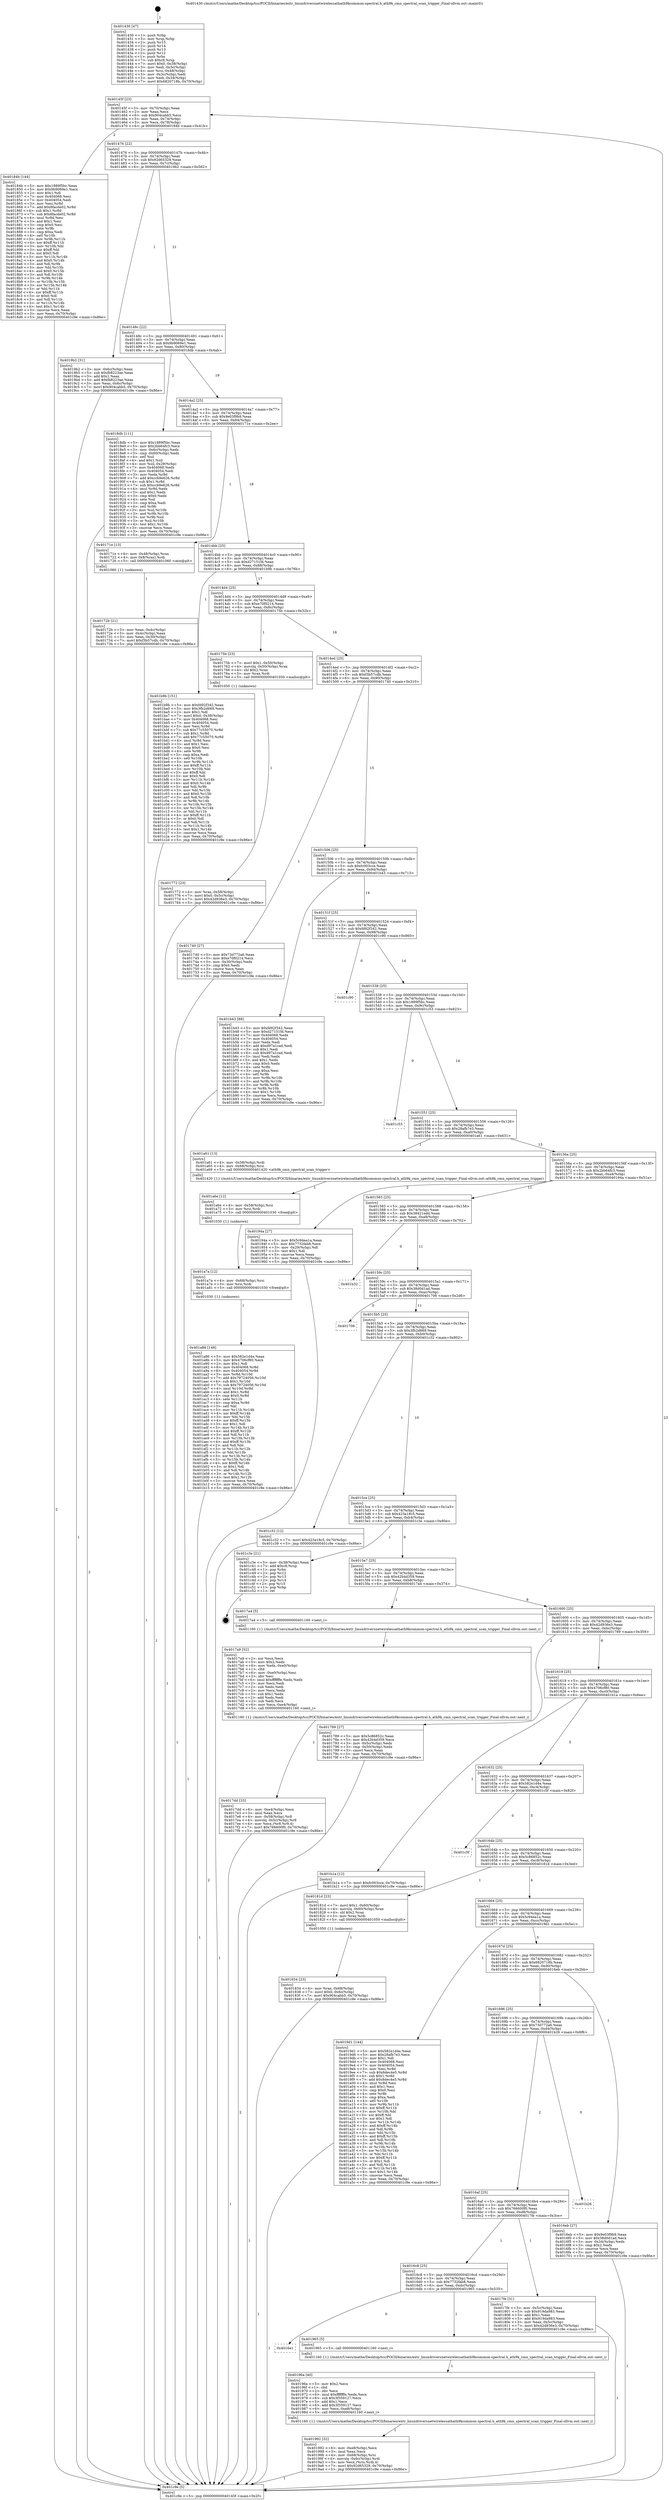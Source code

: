 digraph "0x401430" {
  label = "0x401430 (/mnt/c/Users/mathe/Desktop/tcc/POCII/binaries/extr_linuxdriversnetwirelessathath9kcommon-spectral.h_ath9k_cmn_spectral_scan_trigger_Final-ollvm.out::main(0))"
  labelloc = "t"
  node[shape=record]

  Entry [label="",width=0.3,height=0.3,shape=circle,fillcolor=black,style=filled]
  "0x40145f" [label="{
     0x40145f [23]\l
     | [instrs]\l
     &nbsp;&nbsp;0x40145f \<+3\>: mov -0x70(%rbp),%eax\l
     &nbsp;&nbsp;0x401462 \<+2\>: mov %eax,%ecx\l
     &nbsp;&nbsp;0x401464 \<+6\>: sub $0x904cabb5,%ecx\l
     &nbsp;&nbsp;0x40146a \<+3\>: mov %eax,-0x74(%rbp)\l
     &nbsp;&nbsp;0x40146d \<+3\>: mov %ecx,-0x78(%rbp)\l
     &nbsp;&nbsp;0x401470 \<+6\>: je 000000000040184b \<main+0x41b\>\l
  }"]
  "0x40184b" [label="{
     0x40184b [144]\l
     | [instrs]\l
     &nbsp;&nbsp;0x40184b \<+5\>: mov $0x1889f5bc,%eax\l
     &nbsp;&nbsp;0x401850 \<+5\>: mov $0x9b9069e1,%ecx\l
     &nbsp;&nbsp;0x401855 \<+2\>: mov $0x1,%dl\l
     &nbsp;&nbsp;0x401857 \<+7\>: mov 0x404068,%esi\l
     &nbsp;&nbsp;0x40185e \<+7\>: mov 0x404054,%edi\l
     &nbsp;&nbsp;0x401865 \<+3\>: mov %esi,%r8d\l
     &nbsp;&nbsp;0x401868 \<+7\>: add $0x8facde02,%r8d\l
     &nbsp;&nbsp;0x40186f \<+4\>: sub $0x1,%r8d\l
     &nbsp;&nbsp;0x401873 \<+7\>: sub $0x8facde02,%r8d\l
     &nbsp;&nbsp;0x40187a \<+4\>: imul %r8d,%esi\l
     &nbsp;&nbsp;0x40187e \<+3\>: and $0x1,%esi\l
     &nbsp;&nbsp;0x401881 \<+3\>: cmp $0x0,%esi\l
     &nbsp;&nbsp;0x401884 \<+4\>: sete %r9b\l
     &nbsp;&nbsp;0x401888 \<+3\>: cmp $0xa,%edi\l
     &nbsp;&nbsp;0x40188b \<+4\>: setl %r10b\l
     &nbsp;&nbsp;0x40188f \<+3\>: mov %r9b,%r11b\l
     &nbsp;&nbsp;0x401892 \<+4\>: xor $0xff,%r11b\l
     &nbsp;&nbsp;0x401896 \<+3\>: mov %r10b,%bl\l
     &nbsp;&nbsp;0x401899 \<+3\>: xor $0xff,%bl\l
     &nbsp;&nbsp;0x40189c \<+3\>: xor $0x0,%dl\l
     &nbsp;&nbsp;0x40189f \<+3\>: mov %r11b,%r14b\l
     &nbsp;&nbsp;0x4018a2 \<+4\>: and $0x0,%r14b\l
     &nbsp;&nbsp;0x4018a6 \<+3\>: and %dl,%r9b\l
     &nbsp;&nbsp;0x4018a9 \<+3\>: mov %bl,%r15b\l
     &nbsp;&nbsp;0x4018ac \<+4\>: and $0x0,%r15b\l
     &nbsp;&nbsp;0x4018b0 \<+3\>: and %dl,%r10b\l
     &nbsp;&nbsp;0x4018b3 \<+3\>: or %r9b,%r14b\l
     &nbsp;&nbsp;0x4018b6 \<+3\>: or %r10b,%r15b\l
     &nbsp;&nbsp;0x4018b9 \<+3\>: xor %r15b,%r14b\l
     &nbsp;&nbsp;0x4018bc \<+3\>: or %bl,%r11b\l
     &nbsp;&nbsp;0x4018bf \<+4\>: xor $0xff,%r11b\l
     &nbsp;&nbsp;0x4018c3 \<+3\>: or $0x0,%dl\l
     &nbsp;&nbsp;0x4018c6 \<+3\>: and %dl,%r11b\l
     &nbsp;&nbsp;0x4018c9 \<+3\>: or %r11b,%r14b\l
     &nbsp;&nbsp;0x4018cc \<+4\>: test $0x1,%r14b\l
     &nbsp;&nbsp;0x4018d0 \<+3\>: cmovne %ecx,%eax\l
     &nbsp;&nbsp;0x4018d3 \<+3\>: mov %eax,-0x70(%rbp)\l
     &nbsp;&nbsp;0x4018d6 \<+5\>: jmp 0000000000401c9e \<main+0x86e\>\l
  }"]
  "0x401476" [label="{
     0x401476 [22]\l
     | [instrs]\l
     &nbsp;&nbsp;0x401476 \<+5\>: jmp 000000000040147b \<main+0x4b\>\l
     &nbsp;&nbsp;0x40147b \<+3\>: mov -0x74(%rbp),%eax\l
     &nbsp;&nbsp;0x40147e \<+5\>: sub $0x92d65329,%eax\l
     &nbsp;&nbsp;0x401483 \<+3\>: mov %eax,-0x7c(%rbp)\l
     &nbsp;&nbsp;0x401486 \<+6\>: je 00000000004019b2 \<main+0x582\>\l
  }"]
  Exit [label="",width=0.3,height=0.3,shape=circle,fillcolor=black,style=filled,peripheries=2]
  "0x4019b2" [label="{
     0x4019b2 [31]\l
     | [instrs]\l
     &nbsp;&nbsp;0x4019b2 \<+3\>: mov -0x6c(%rbp),%eax\l
     &nbsp;&nbsp;0x4019b5 \<+5\>: sub $0xfb8223ae,%eax\l
     &nbsp;&nbsp;0x4019ba \<+3\>: add $0x1,%eax\l
     &nbsp;&nbsp;0x4019bd \<+5\>: add $0xfb8223ae,%eax\l
     &nbsp;&nbsp;0x4019c2 \<+3\>: mov %eax,-0x6c(%rbp)\l
     &nbsp;&nbsp;0x4019c5 \<+7\>: movl $0x904cabb5,-0x70(%rbp)\l
     &nbsp;&nbsp;0x4019cc \<+5\>: jmp 0000000000401c9e \<main+0x86e\>\l
  }"]
  "0x40148c" [label="{
     0x40148c [22]\l
     | [instrs]\l
     &nbsp;&nbsp;0x40148c \<+5\>: jmp 0000000000401491 \<main+0x61\>\l
     &nbsp;&nbsp;0x401491 \<+3\>: mov -0x74(%rbp),%eax\l
     &nbsp;&nbsp;0x401494 \<+5\>: sub $0x9b9069e1,%eax\l
     &nbsp;&nbsp;0x401499 \<+3\>: mov %eax,-0x80(%rbp)\l
     &nbsp;&nbsp;0x40149c \<+6\>: je 00000000004018db \<main+0x4ab\>\l
  }"]
  "0x401a86" [label="{
     0x401a86 [148]\l
     | [instrs]\l
     &nbsp;&nbsp;0x401a86 \<+5\>: mov $0x582e1d4e,%eax\l
     &nbsp;&nbsp;0x401a8b \<+5\>: mov $0x4706cf80,%ecx\l
     &nbsp;&nbsp;0x401a90 \<+2\>: mov $0x1,%dl\l
     &nbsp;&nbsp;0x401a92 \<+8\>: mov 0x404068,%r8d\l
     &nbsp;&nbsp;0x401a9a \<+8\>: mov 0x404054,%r9d\l
     &nbsp;&nbsp;0x401aa2 \<+3\>: mov %r8d,%r10d\l
     &nbsp;&nbsp;0x401aa5 \<+7\>: add $0x79724056,%r10d\l
     &nbsp;&nbsp;0x401aac \<+4\>: sub $0x1,%r10d\l
     &nbsp;&nbsp;0x401ab0 \<+7\>: sub $0x79724056,%r10d\l
     &nbsp;&nbsp;0x401ab7 \<+4\>: imul %r10d,%r8d\l
     &nbsp;&nbsp;0x401abb \<+4\>: and $0x1,%r8d\l
     &nbsp;&nbsp;0x401abf \<+4\>: cmp $0x0,%r8d\l
     &nbsp;&nbsp;0x401ac3 \<+4\>: sete %r11b\l
     &nbsp;&nbsp;0x401ac7 \<+4\>: cmp $0xa,%r9d\l
     &nbsp;&nbsp;0x401acb \<+3\>: setl %bl\l
     &nbsp;&nbsp;0x401ace \<+3\>: mov %r11b,%r14b\l
     &nbsp;&nbsp;0x401ad1 \<+4\>: xor $0xff,%r14b\l
     &nbsp;&nbsp;0x401ad5 \<+3\>: mov %bl,%r15b\l
     &nbsp;&nbsp;0x401ad8 \<+4\>: xor $0xff,%r15b\l
     &nbsp;&nbsp;0x401adc \<+3\>: xor $0x1,%dl\l
     &nbsp;&nbsp;0x401adf \<+3\>: mov %r14b,%r12b\l
     &nbsp;&nbsp;0x401ae2 \<+4\>: and $0xff,%r12b\l
     &nbsp;&nbsp;0x401ae6 \<+3\>: and %dl,%r11b\l
     &nbsp;&nbsp;0x401ae9 \<+3\>: mov %r15b,%r13b\l
     &nbsp;&nbsp;0x401aec \<+4\>: and $0xff,%r13b\l
     &nbsp;&nbsp;0x401af0 \<+2\>: and %dl,%bl\l
     &nbsp;&nbsp;0x401af2 \<+3\>: or %r11b,%r12b\l
     &nbsp;&nbsp;0x401af5 \<+3\>: or %bl,%r13b\l
     &nbsp;&nbsp;0x401af8 \<+3\>: xor %r13b,%r12b\l
     &nbsp;&nbsp;0x401afb \<+3\>: or %r15b,%r14b\l
     &nbsp;&nbsp;0x401afe \<+4\>: xor $0xff,%r14b\l
     &nbsp;&nbsp;0x401b02 \<+3\>: or $0x1,%dl\l
     &nbsp;&nbsp;0x401b05 \<+3\>: and %dl,%r14b\l
     &nbsp;&nbsp;0x401b08 \<+3\>: or %r14b,%r12b\l
     &nbsp;&nbsp;0x401b0b \<+4\>: test $0x1,%r12b\l
     &nbsp;&nbsp;0x401b0f \<+3\>: cmovne %ecx,%eax\l
     &nbsp;&nbsp;0x401b12 \<+3\>: mov %eax,-0x70(%rbp)\l
     &nbsp;&nbsp;0x401b15 \<+5\>: jmp 0000000000401c9e \<main+0x86e\>\l
  }"]
  "0x4018db" [label="{
     0x4018db [111]\l
     | [instrs]\l
     &nbsp;&nbsp;0x4018db \<+5\>: mov $0x1889f5bc,%eax\l
     &nbsp;&nbsp;0x4018e0 \<+5\>: mov $0x2bb64fc3,%ecx\l
     &nbsp;&nbsp;0x4018e5 \<+3\>: mov -0x6c(%rbp),%edx\l
     &nbsp;&nbsp;0x4018e8 \<+3\>: cmp -0x60(%rbp),%edx\l
     &nbsp;&nbsp;0x4018eb \<+4\>: setl %sil\l
     &nbsp;&nbsp;0x4018ef \<+4\>: and $0x1,%sil\l
     &nbsp;&nbsp;0x4018f3 \<+4\>: mov %sil,-0x29(%rbp)\l
     &nbsp;&nbsp;0x4018f7 \<+7\>: mov 0x404068,%edx\l
     &nbsp;&nbsp;0x4018fe \<+7\>: mov 0x404054,%edi\l
     &nbsp;&nbsp;0x401905 \<+3\>: mov %edx,%r8d\l
     &nbsp;&nbsp;0x401908 \<+7\>: add $0xccb9e626,%r8d\l
     &nbsp;&nbsp;0x40190f \<+4\>: sub $0x1,%r8d\l
     &nbsp;&nbsp;0x401913 \<+7\>: sub $0xccb9e626,%r8d\l
     &nbsp;&nbsp;0x40191a \<+4\>: imul %r8d,%edx\l
     &nbsp;&nbsp;0x40191e \<+3\>: and $0x1,%edx\l
     &nbsp;&nbsp;0x401921 \<+3\>: cmp $0x0,%edx\l
     &nbsp;&nbsp;0x401924 \<+4\>: sete %sil\l
     &nbsp;&nbsp;0x401928 \<+3\>: cmp $0xa,%edi\l
     &nbsp;&nbsp;0x40192b \<+4\>: setl %r9b\l
     &nbsp;&nbsp;0x40192f \<+3\>: mov %sil,%r10b\l
     &nbsp;&nbsp;0x401932 \<+3\>: and %r9b,%r10b\l
     &nbsp;&nbsp;0x401935 \<+3\>: xor %r9b,%sil\l
     &nbsp;&nbsp;0x401938 \<+3\>: or %sil,%r10b\l
     &nbsp;&nbsp;0x40193b \<+4\>: test $0x1,%r10b\l
     &nbsp;&nbsp;0x40193f \<+3\>: cmovne %ecx,%eax\l
     &nbsp;&nbsp;0x401942 \<+3\>: mov %eax,-0x70(%rbp)\l
     &nbsp;&nbsp;0x401945 \<+5\>: jmp 0000000000401c9e \<main+0x86e\>\l
  }"]
  "0x4014a2" [label="{
     0x4014a2 [25]\l
     | [instrs]\l
     &nbsp;&nbsp;0x4014a2 \<+5\>: jmp 00000000004014a7 \<main+0x77\>\l
     &nbsp;&nbsp;0x4014a7 \<+3\>: mov -0x74(%rbp),%eax\l
     &nbsp;&nbsp;0x4014aa \<+5\>: sub $0x9e03f9b9,%eax\l
     &nbsp;&nbsp;0x4014af \<+6\>: mov %eax,-0x84(%rbp)\l
     &nbsp;&nbsp;0x4014b5 \<+6\>: je 000000000040171e \<main+0x2ee\>\l
  }"]
  "0x401a7a" [label="{
     0x401a7a [12]\l
     | [instrs]\l
     &nbsp;&nbsp;0x401a7a \<+4\>: mov -0x68(%rbp),%rsi\l
     &nbsp;&nbsp;0x401a7e \<+3\>: mov %rsi,%rdi\l
     &nbsp;&nbsp;0x401a81 \<+5\>: call 0000000000401030 \<free@plt\>\l
     | [calls]\l
     &nbsp;&nbsp;0x401030 \{1\} (unknown)\l
  }"]
  "0x40171e" [label="{
     0x40171e [13]\l
     | [instrs]\l
     &nbsp;&nbsp;0x40171e \<+4\>: mov -0x48(%rbp),%rax\l
     &nbsp;&nbsp;0x401722 \<+4\>: mov 0x8(%rax),%rdi\l
     &nbsp;&nbsp;0x401726 \<+5\>: call 0000000000401060 \<atoi@plt\>\l
     | [calls]\l
     &nbsp;&nbsp;0x401060 \{1\} (unknown)\l
  }"]
  "0x4014bb" [label="{
     0x4014bb [25]\l
     | [instrs]\l
     &nbsp;&nbsp;0x4014bb \<+5\>: jmp 00000000004014c0 \<main+0x90\>\l
     &nbsp;&nbsp;0x4014c0 \<+3\>: mov -0x74(%rbp),%eax\l
     &nbsp;&nbsp;0x4014c3 \<+5\>: sub $0xd27151fd,%eax\l
     &nbsp;&nbsp;0x4014c8 \<+6\>: mov %eax,-0x88(%rbp)\l
     &nbsp;&nbsp;0x4014ce \<+6\>: je 0000000000401b9b \<main+0x76b\>\l
  }"]
  "0x401a6e" [label="{
     0x401a6e [12]\l
     | [instrs]\l
     &nbsp;&nbsp;0x401a6e \<+4\>: mov -0x58(%rbp),%rsi\l
     &nbsp;&nbsp;0x401a72 \<+3\>: mov %rsi,%rdi\l
     &nbsp;&nbsp;0x401a75 \<+5\>: call 0000000000401030 \<free@plt\>\l
     | [calls]\l
     &nbsp;&nbsp;0x401030 \{1\} (unknown)\l
  }"]
  "0x401b9b" [label="{
     0x401b9b [151]\l
     | [instrs]\l
     &nbsp;&nbsp;0x401b9b \<+5\>: mov $0xfd92f342,%eax\l
     &nbsp;&nbsp;0x401ba0 \<+5\>: mov $0x3fb2d669,%ecx\l
     &nbsp;&nbsp;0x401ba5 \<+2\>: mov $0x1,%dl\l
     &nbsp;&nbsp;0x401ba7 \<+7\>: movl $0x0,-0x38(%rbp)\l
     &nbsp;&nbsp;0x401bae \<+7\>: mov 0x404068,%esi\l
     &nbsp;&nbsp;0x401bb5 \<+7\>: mov 0x404054,%edi\l
     &nbsp;&nbsp;0x401bbc \<+3\>: mov %esi,%r8d\l
     &nbsp;&nbsp;0x401bbf \<+7\>: sub $0x77c55070,%r8d\l
     &nbsp;&nbsp;0x401bc6 \<+4\>: sub $0x1,%r8d\l
     &nbsp;&nbsp;0x401bca \<+7\>: add $0x77c55070,%r8d\l
     &nbsp;&nbsp;0x401bd1 \<+4\>: imul %r8d,%esi\l
     &nbsp;&nbsp;0x401bd5 \<+3\>: and $0x1,%esi\l
     &nbsp;&nbsp;0x401bd8 \<+3\>: cmp $0x0,%esi\l
     &nbsp;&nbsp;0x401bdb \<+4\>: sete %r9b\l
     &nbsp;&nbsp;0x401bdf \<+3\>: cmp $0xa,%edi\l
     &nbsp;&nbsp;0x401be2 \<+4\>: setl %r10b\l
     &nbsp;&nbsp;0x401be6 \<+3\>: mov %r9b,%r11b\l
     &nbsp;&nbsp;0x401be9 \<+4\>: xor $0xff,%r11b\l
     &nbsp;&nbsp;0x401bed \<+3\>: mov %r10b,%bl\l
     &nbsp;&nbsp;0x401bf0 \<+3\>: xor $0xff,%bl\l
     &nbsp;&nbsp;0x401bf3 \<+3\>: xor $0x0,%dl\l
     &nbsp;&nbsp;0x401bf6 \<+3\>: mov %r11b,%r14b\l
     &nbsp;&nbsp;0x401bf9 \<+4\>: and $0x0,%r14b\l
     &nbsp;&nbsp;0x401bfd \<+3\>: and %dl,%r9b\l
     &nbsp;&nbsp;0x401c00 \<+3\>: mov %bl,%r15b\l
     &nbsp;&nbsp;0x401c03 \<+4\>: and $0x0,%r15b\l
     &nbsp;&nbsp;0x401c07 \<+3\>: and %dl,%r10b\l
     &nbsp;&nbsp;0x401c0a \<+3\>: or %r9b,%r14b\l
     &nbsp;&nbsp;0x401c0d \<+3\>: or %r10b,%r15b\l
     &nbsp;&nbsp;0x401c10 \<+3\>: xor %r15b,%r14b\l
     &nbsp;&nbsp;0x401c13 \<+3\>: or %bl,%r11b\l
     &nbsp;&nbsp;0x401c16 \<+4\>: xor $0xff,%r11b\l
     &nbsp;&nbsp;0x401c1a \<+3\>: or $0x0,%dl\l
     &nbsp;&nbsp;0x401c1d \<+3\>: and %dl,%r11b\l
     &nbsp;&nbsp;0x401c20 \<+3\>: or %r11b,%r14b\l
     &nbsp;&nbsp;0x401c23 \<+4\>: test $0x1,%r14b\l
     &nbsp;&nbsp;0x401c27 \<+3\>: cmovne %ecx,%eax\l
     &nbsp;&nbsp;0x401c2a \<+3\>: mov %eax,-0x70(%rbp)\l
     &nbsp;&nbsp;0x401c2d \<+5\>: jmp 0000000000401c9e \<main+0x86e\>\l
  }"]
  "0x4014d4" [label="{
     0x4014d4 [25]\l
     | [instrs]\l
     &nbsp;&nbsp;0x4014d4 \<+5\>: jmp 00000000004014d9 \<main+0xa9\>\l
     &nbsp;&nbsp;0x4014d9 \<+3\>: mov -0x74(%rbp),%eax\l
     &nbsp;&nbsp;0x4014dc \<+5\>: sub $0xe70f0214,%eax\l
     &nbsp;&nbsp;0x4014e1 \<+6\>: mov %eax,-0x8c(%rbp)\l
     &nbsp;&nbsp;0x4014e7 \<+6\>: je 000000000040175b \<main+0x32b\>\l
  }"]
  "0x401992" [label="{
     0x401992 [32]\l
     | [instrs]\l
     &nbsp;&nbsp;0x401992 \<+6\>: mov -0xe8(%rbp),%ecx\l
     &nbsp;&nbsp;0x401998 \<+3\>: imul %eax,%ecx\l
     &nbsp;&nbsp;0x40199b \<+4\>: mov -0x68(%rbp),%rsi\l
     &nbsp;&nbsp;0x40199f \<+4\>: movslq -0x6c(%rbp),%rdi\l
     &nbsp;&nbsp;0x4019a3 \<+3\>: mov %ecx,(%rsi,%rdi,4)\l
     &nbsp;&nbsp;0x4019a6 \<+7\>: movl $0x92d65329,-0x70(%rbp)\l
     &nbsp;&nbsp;0x4019ad \<+5\>: jmp 0000000000401c9e \<main+0x86e\>\l
  }"]
  "0x40175b" [label="{
     0x40175b [23]\l
     | [instrs]\l
     &nbsp;&nbsp;0x40175b \<+7\>: movl $0x1,-0x50(%rbp)\l
     &nbsp;&nbsp;0x401762 \<+4\>: movslq -0x50(%rbp),%rax\l
     &nbsp;&nbsp;0x401766 \<+4\>: shl $0x2,%rax\l
     &nbsp;&nbsp;0x40176a \<+3\>: mov %rax,%rdi\l
     &nbsp;&nbsp;0x40176d \<+5\>: call 0000000000401050 \<malloc@plt\>\l
     | [calls]\l
     &nbsp;&nbsp;0x401050 \{1\} (unknown)\l
  }"]
  "0x4014ed" [label="{
     0x4014ed [25]\l
     | [instrs]\l
     &nbsp;&nbsp;0x4014ed \<+5\>: jmp 00000000004014f2 \<main+0xc2\>\l
     &nbsp;&nbsp;0x4014f2 \<+3\>: mov -0x74(%rbp),%eax\l
     &nbsp;&nbsp;0x4014f5 \<+5\>: sub $0xf3b57cdb,%eax\l
     &nbsp;&nbsp;0x4014fa \<+6\>: mov %eax,-0x90(%rbp)\l
     &nbsp;&nbsp;0x401500 \<+6\>: je 0000000000401740 \<main+0x310\>\l
  }"]
  "0x40196a" [label="{
     0x40196a [40]\l
     | [instrs]\l
     &nbsp;&nbsp;0x40196a \<+5\>: mov $0x2,%ecx\l
     &nbsp;&nbsp;0x40196f \<+1\>: cltd\l
     &nbsp;&nbsp;0x401970 \<+2\>: idiv %ecx\l
     &nbsp;&nbsp;0x401972 \<+6\>: imul $0xfffffffe,%edx,%ecx\l
     &nbsp;&nbsp;0x401978 \<+6\>: sub $0x3f359127,%ecx\l
     &nbsp;&nbsp;0x40197e \<+3\>: add $0x1,%ecx\l
     &nbsp;&nbsp;0x401981 \<+6\>: add $0x3f359127,%ecx\l
     &nbsp;&nbsp;0x401987 \<+6\>: mov %ecx,-0xe8(%rbp)\l
     &nbsp;&nbsp;0x40198d \<+5\>: call 0000000000401160 \<next_i\>\l
     | [calls]\l
     &nbsp;&nbsp;0x401160 \{1\} (/mnt/c/Users/mathe/Desktop/tcc/POCII/binaries/extr_linuxdriversnetwirelessathath9kcommon-spectral.h_ath9k_cmn_spectral_scan_trigger_Final-ollvm.out::next_i)\l
  }"]
  "0x401740" [label="{
     0x401740 [27]\l
     | [instrs]\l
     &nbsp;&nbsp;0x401740 \<+5\>: mov $0x73d772a6,%eax\l
     &nbsp;&nbsp;0x401745 \<+5\>: mov $0xe70f0214,%ecx\l
     &nbsp;&nbsp;0x40174a \<+3\>: mov -0x30(%rbp),%edx\l
     &nbsp;&nbsp;0x40174d \<+3\>: cmp $0x0,%edx\l
     &nbsp;&nbsp;0x401750 \<+3\>: cmove %ecx,%eax\l
     &nbsp;&nbsp;0x401753 \<+3\>: mov %eax,-0x70(%rbp)\l
     &nbsp;&nbsp;0x401756 \<+5\>: jmp 0000000000401c9e \<main+0x86e\>\l
  }"]
  "0x401506" [label="{
     0x401506 [25]\l
     | [instrs]\l
     &nbsp;&nbsp;0x401506 \<+5\>: jmp 000000000040150b \<main+0xdb\>\l
     &nbsp;&nbsp;0x40150b \<+3\>: mov -0x74(%rbp),%eax\l
     &nbsp;&nbsp;0x40150e \<+5\>: sub $0xfc003cce,%eax\l
     &nbsp;&nbsp;0x401513 \<+6\>: mov %eax,-0x94(%rbp)\l
     &nbsp;&nbsp;0x401519 \<+6\>: je 0000000000401b43 \<main+0x713\>\l
  }"]
  "0x4016e1" [label="{
     0x4016e1\l
  }", style=dashed]
  "0x401b43" [label="{
     0x401b43 [88]\l
     | [instrs]\l
     &nbsp;&nbsp;0x401b43 \<+5\>: mov $0xfd92f342,%eax\l
     &nbsp;&nbsp;0x401b48 \<+5\>: mov $0xd27151fd,%ecx\l
     &nbsp;&nbsp;0x401b4d \<+7\>: mov 0x404068,%edx\l
     &nbsp;&nbsp;0x401b54 \<+7\>: mov 0x404054,%esi\l
     &nbsp;&nbsp;0x401b5b \<+2\>: mov %edx,%edi\l
     &nbsp;&nbsp;0x401b5d \<+6\>: add $0xd97a1cad,%edi\l
     &nbsp;&nbsp;0x401b63 \<+3\>: sub $0x1,%edi\l
     &nbsp;&nbsp;0x401b66 \<+6\>: sub $0xd97a1cad,%edi\l
     &nbsp;&nbsp;0x401b6c \<+3\>: imul %edi,%edx\l
     &nbsp;&nbsp;0x401b6f \<+3\>: and $0x1,%edx\l
     &nbsp;&nbsp;0x401b72 \<+3\>: cmp $0x0,%edx\l
     &nbsp;&nbsp;0x401b75 \<+4\>: sete %r8b\l
     &nbsp;&nbsp;0x401b79 \<+3\>: cmp $0xa,%esi\l
     &nbsp;&nbsp;0x401b7c \<+4\>: setl %r9b\l
     &nbsp;&nbsp;0x401b80 \<+3\>: mov %r8b,%r10b\l
     &nbsp;&nbsp;0x401b83 \<+3\>: and %r9b,%r10b\l
     &nbsp;&nbsp;0x401b86 \<+3\>: xor %r9b,%r8b\l
     &nbsp;&nbsp;0x401b89 \<+3\>: or %r8b,%r10b\l
     &nbsp;&nbsp;0x401b8c \<+4\>: test $0x1,%r10b\l
     &nbsp;&nbsp;0x401b90 \<+3\>: cmovne %ecx,%eax\l
     &nbsp;&nbsp;0x401b93 \<+3\>: mov %eax,-0x70(%rbp)\l
     &nbsp;&nbsp;0x401b96 \<+5\>: jmp 0000000000401c9e \<main+0x86e\>\l
  }"]
  "0x40151f" [label="{
     0x40151f [25]\l
     | [instrs]\l
     &nbsp;&nbsp;0x40151f \<+5\>: jmp 0000000000401524 \<main+0xf4\>\l
     &nbsp;&nbsp;0x401524 \<+3\>: mov -0x74(%rbp),%eax\l
     &nbsp;&nbsp;0x401527 \<+5\>: sub $0xfd92f342,%eax\l
     &nbsp;&nbsp;0x40152c \<+6\>: mov %eax,-0x98(%rbp)\l
     &nbsp;&nbsp;0x401532 \<+6\>: je 0000000000401c90 \<main+0x860\>\l
  }"]
  "0x401965" [label="{
     0x401965 [5]\l
     | [instrs]\l
     &nbsp;&nbsp;0x401965 \<+5\>: call 0000000000401160 \<next_i\>\l
     | [calls]\l
     &nbsp;&nbsp;0x401160 \{1\} (/mnt/c/Users/mathe/Desktop/tcc/POCII/binaries/extr_linuxdriversnetwirelessathath9kcommon-spectral.h_ath9k_cmn_spectral_scan_trigger_Final-ollvm.out::next_i)\l
  }"]
  "0x401c90" [label="{
     0x401c90\l
  }", style=dashed]
  "0x401538" [label="{
     0x401538 [25]\l
     | [instrs]\l
     &nbsp;&nbsp;0x401538 \<+5\>: jmp 000000000040153d \<main+0x10d\>\l
     &nbsp;&nbsp;0x40153d \<+3\>: mov -0x74(%rbp),%eax\l
     &nbsp;&nbsp;0x401540 \<+5\>: sub $0x1889f5bc,%eax\l
     &nbsp;&nbsp;0x401545 \<+6\>: mov %eax,-0x9c(%rbp)\l
     &nbsp;&nbsp;0x40154b \<+6\>: je 0000000000401c53 \<main+0x823\>\l
  }"]
  "0x401834" [label="{
     0x401834 [23]\l
     | [instrs]\l
     &nbsp;&nbsp;0x401834 \<+4\>: mov %rax,-0x68(%rbp)\l
     &nbsp;&nbsp;0x401838 \<+7\>: movl $0x0,-0x6c(%rbp)\l
     &nbsp;&nbsp;0x40183f \<+7\>: movl $0x904cabb5,-0x70(%rbp)\l
     &nbsp;&nbsp;0x401846 \<+5\>: jmp 0000000000401c9e \<main+0x86e\>\l
  }"]
  "0x401c53" [label="{
     0x401c53\l
  }", style=dashed]
  "0x401551" [label="{
     0x401551 [25]\l
     | [instrs]\l
     &nbsp;&nbsp;0x401551 \<+5\>: jmp 0000000000401556 \<main+0x126\>\l
     &nbsp;&nbsp;0x401556 \<+3\>: mov -0x74(%rbp),%eax\l
     &nbsp;&nbsp;0x401559 \<+5\>: sub $0x28afb7e3,%eax\l
     &nbsp;&nbsp;0x40155e \<+6\>: mov %eax,-0xa0(%rbp)\l
     &nbsp;&nbsp;0x401564 \<+6\>: je 0000000000401a61 \<main+0x631\>\l
  }"]
  "0x4016c8" [label="{
     0x4016c8 [25]\l
     | [instrs]\l
     &nbsp;&nbsp;0x4016c8 \<+5\>: jmp 00000000004016cd \<main+0x29d\>\l
     &nbsp;&nbsp;0x4016cd \<+3\>: mov -0x74(%rbp),%eax\l
     &nbsp;&nbsp;0x4016d0 \<+5\>: sub $0x7732fab8,%eax\l
     &nbsp;&nbsp;0x4016d5 \<+6\>: mov %eax,-0xdc(%rbp)\l
     &nbsp;&nbsp;0x4016db \<+6\>: je 0000000000401965 \<main+0x535\>\l
  }"]
  "0x401a61" [label="{
     0x401a61 [13]\l
     | [instrs]\l
     &nbsp;&nbsp;0x401a61 \<+4\>: mov -0x58(%rbp),%rdi\l
     &nbsp;&nbsp;0x401a65 \<+4\>: mov -0x68(%rbp),%rsi\l
     &nbsp;&nbsp;0x401a69 \<+5\>: call 0000000000401420 \<ath9k_cmn_spectral_scan_trigger\>\l
     | [calls]\l
     &nbsp;&nbsp;0x401420 \{1\} (/mnt/c/Users/mathe/Desktop/tcc/POCII/binaries/extr_linuxdriversnetwirelessathath9kcommon-spectral.h_ath9k_cmn_spectral_scan_trigger_Final-ollvm.out::ath9k_cmn_spectral_scan_trigger)\l
  }"]
  "0x40156a" [label="{
     0x40156a [25]\l
     | [instrs]\l
     &nbsp;&nbsp;0x40156a \<+5\>: jmp 000000000040156f \<main+0x13f\>\l
     &nbsp;&nbsp;0x40156f \<+3\>: mov -0x74(%rbp),%eax\l
     &nbsp;&nbsp;0x401572 \<+5\>: sub $0x2bb64fc3,%eax\l
     &nbsp;&nbsp;0x401577 \<+6\>: mov %eax,-0xa4(%rbp)\l
     &nbsp;&nbsp;0x40157d \<+6\>: je 000000000040194a \<main+0x51a\>\l
  }"]
  "0x4017fe" [label="{
     0x4017fe [31]\l
     | [instrs]\l
     &nbsp;&nbsp;0x4017fe \<+3\>: mov -0x5c(%rbp),%eax\l
     &nbsp;&nbsp;0x401801 \<+5\>: sub $0x919da983,%eax\l
     &nbsp;&nbsp;0x401806 \<+3\>: add $0x1,%eax\l
     &nbsp;&nbsp;0x401809 \<+5\>: add $0x919da983,%eax\l
     &nbsp;&nbsp;0x40180e \<+3\>: mov %eax,-0x5c(%rbp)\l
     &nbsp;&nbsp;0x401811 \<+7\>: movl $0x42d936e3,-0x70(%rbp)\l
     &nbsp;&nbsp;0x401818 \<+5\>: jmp 0000000000401c9e \<main+0x86e\>\l
  }"]
  "0x40194a" [label="{
     0x40194a [27]\l
     | [instrs]\l
     &nbsp;&nbsp;0x40194a \<+5\>: mov $0x5c94ea1a,%eax\l
     &nbsp;&nbsp;0x40194f \<+5\>: mov $0x7732fab8,%ecx\l
     &nbsp;&nbsp;0x401954 \<+3\>: mov -0x29(%rbp),%dl\l
     &nbsp;&nbsp;0x401957 \<+3\>: test $0x1,%dl\l
     &nbsp;&nbsp;0x40195a \<+3\>: cmovne %ecx,%eax\l
     &nbsp;&nbsp;0x40195d \<+3\>: mov %eax,-0x70(%rbp)\l
     &nbsp;&nbsp;0x401960 \<+5\>: jmp 0000000000401c9e \<main+0x86e\>\l
  }"]
  "0x401583" [label="{
     0x401583 [25]\l
     | [instrs]\l
     &nbsp;&nbsp;0x401583 \<+5\>: jmp 0000000000401588 \<main+0x158\>\l
     &nbsp;&nbsp;0x401588 \<+3\>: mov -0x74(%rbp),%eax\l
     &nbsp;&nbsp;0x40158b \<+5\>: sub $0x38421edd,%eax\l
     &nbsp;&nbsp;0x401590 \<+6\>: mov %eax,-0xa8(%rbp)\l
     &nbsp;&nbsp;0x401596 \<+6\>: je 0000000000401b32 \<main+0x702\>\l
  }"]
  "0x4016af" [label="{
     0x4016af [25]\l
     | [instrs]\l
     &nbsp;&nbsp;0x4016af \<+5\>: jmp 00000000004016b4 \<main+0x284\>\l
     &nbsp;&nbsp;0x4016b4 \<+3\>: mov -0x74(%rbp),%eax\l
     &nbsp;&nbsp;0x4016b7 \<+5\>: sub $0x766600f0,%eax\l
     &nbsp;&nbsp;0x4016bc \<+6\>: mov %eax,-0xd8(%rbp)\l
     &nbsp;&nbsp;0x4016c2 \<+6\>: je 00000000004017fe \<main+0x3ce\>\l
  }"]
  "0x401b32" [label="{
     0x401b32\l
  }", style=dashed]
  "0x40159c" [label="{
     0x40159c [25]\l
     | [instrs]\l
     &nbsp;&nbsp;0x40159c \<+5\>: jmp 00000000004015a1 \<main+0x171\>\l
     &nbsp;&nbsp;0x4015a1 \<+3\>: mov -0x74(%rbp),%eax\l
     &nbsp;&nbsp;0x4015a4 \<+5\>: sub $0x38d0d1ad,%eax\l
     &nbsp;&nbsp;0x4015a9 \<+6\>: mov %eax,-0xac(%rbp)\l
     &nbsp;&nbsp;0x4015af \<+6\>: je 0000000000401706 \<main+0x2d6\>\l
  }"]
  "0x401b26" [label="{
     0x401b26\l
  }", style=dashed]
  "0x401706" [label="{
     0x401706\l
  }", style=dashed]
  "0x4015b5" [label="{
     0x4015b5 [25]\l
     | [instrs]\l
     &nbsp;&nbsp;0x4015b5 \<+5\>: jmp 00000000004015ba \<main+0x18a\>\l
     &nbsp;&nbsp;0x4015ba \<+3\>: mov -0x74(%rbp),%eax\l
     &nbsp;&nbsp;0x4015bd \<+5\>: sub $0x3fb2d669,%eax\l
     &nbsp;&nbsp;0x4015c2 \<+6\>: mov %eax,-0xb0(%rbp)\l
     &nbsp;&nbsp;0x4015c8 \<+6\>: je 0000000000401c32 \<main+0x802\>\l
  }"]
  "0x4017dd" [label="{
     0x4017dd [33]\l
     | [instrs]\l
     &nbsp;&nbsp;0x4017dd \<+6\>: mov -0xe4(%rbp),%ecx\l
     &nbsp;&nbsp;0x4017e3 \<+3\>: imul %eax,%ecx\l
     &nbsp;&nbsp;0x4017e6 \<+4\>: mov -0x58(%rbp),%r8\l
     &nbsp;&nbsp;0x4017ea \<+4\>: movslq -0x5c(%rbp),%r9\l
     &nbsp;&nbsp;0x4017ee \<+4\>: mov %ecx,(%r8,%r9,4)\l
     &nbsp;&nbsp;0x4017f2 \<+7\>: movl $0x766600f0,-0x70(%rbp)\l
     &nbsp;&nbsp;0x4017f9 \<+5\>: jmp 0000000000401c9e \<main+0x86e\>\l
  }"]
  "0x401c32" [label="{
     0x401c32 [12]\l
     | [instrs]\l
     &nbsp;&nbsp;0x401c32 \<+7\>: movl $0x423a18c5,-0x70(%rbp)\l
     &nbsp;&nbsp;0x401c39 \<+5\>: jmp 0000000000401c9e \<main+0x86e\>\l
  }"]
  "0x4015ce" [label="{
     0x4015ce [25]\l
     | [instrs]\l
     &nbsp;&nbsp;0x4015ce \<+5\>: jmp 00000000004015d3 \<main+0x1a3\>\l
     &nbsp;&nbsp;0x4015d3 \<+3\>: mov -0x74(%rbp),%eax\l
     &nbsp;&nbsp;0x4015d6 \<+5\>: sub $0x423a18c5,%eax\l
     &nbsp;&nbsp;0x4015db \<+6\>: mov %eax,-0xb4(%rbp)\l
     &nbsp;&nbsp;0x4015e1 \<+6\>: je 0000000000401c3e \<main+0x80e\>\l
  }"]
  "0x4017a9" [label="{
     0x4017a9 [52]\l
     | [instrs]\l
     &nbsp;&nbsp;0x4017a9 \<+2\>: xor %ecx,%ecx\l
     &nbsp;&nbsp;0x4017ab \<+5\>: mov $0x2,%edx\l
     &nbsp;&nbsp;0x4017b0 \<+6\>: mov %edx,-0xe0(%rbp)\l
     &nbsp;&nbsp;0x4017b6 \<+1\>: cltd\l
     &nbsp;&nbsp;0x4017b7 \<+6\>: mov -0xe0(%rbp),%esi\l
     &nbsp;&nbsp;0x4017bd \<+2\>: idiv %esi\l
     &nbsp;&nbsp;0x4017bf \<+6\>: imul $0xfffffffe,%edx,%edx\l
     &nbsp;&nbsp;0x4017c5 \<+2\>: mov %ecx,%edi\l
     &nbsp;&nbsp;0x4017c7 \<+2\>: sub %edx,%edi\l
     &nbsp;&nbsp;0x4017c9 \<+2\>: mov %ecx,%edx\l
     &nbsp;&nbsp;0x4017cb \<+3\>: sub $0x1,%edx\l
     &nbsp;&nbsp;0x4017ce \<+2\>: add %edx,%edi\l
     &nbsp;&nbsp;0x4017d0 \<+2\>: sub %edi,%ecx\l
     &nbsp;&nbsp;0x4017d2 \<+6\>: mov %ecx,-0xe4(%rbp)\l
     &nbsp;&nbsp;0x4017d8 \<+5\>: call 0000000000401160 \<next_i\>\l
     | [calls]\l
     &nbsp;&nbsp;0x401160 \{1\} (/mnt/c/Users/mathe/Desktop/tcc/POCII/binaries/extr_linuxdriversnetwirelessathath9kcommon-spectral.h_ath9k_cmn_spectral_scan_trigger_Final-ollvm.out::next_i)\l
  }"]
  "0x401c3e" [label="{
     0x401c3e [21]\l
     | [instrs]\l
     &nbsp;&nbsp;0x401c3e \<+3\>: mov -0x38(%rbp),%eax\l
     &nbsp;&nbsp;0x401c41 \<+7\>: add $0xc8,%rsp\l
     &nbsp;&nbsp;0x401c48 \<+1\>: pop %rbx\l
     &nbsp;&nbsp;0x401c49 \<+2\>: pop %r12\l
     &nbsp;&nbsp;0x401c4b \<+2\>: pop %r13\l
     &nbsp;&nbsp;0x401c4d \<+2\>: pop %r14\l
     &nbsp;&nbsp;0x401c4f \<+2\>: pop %r15\l
     &nbsp;&nbsp;0x401c51 \<+1\>: pop %rbp\l
     &nbsp;&nbsp;0x401c52 \<+1\>: ret\l
  }"]
  "0x4015e7" [label="{
     0x4015e7 [25]\l
     | [instrs]\l
     &nbsp;&nbsp;0x4015e7 \<+5\>: jmp 00000000004015ec \<main+0x1bc\>\l
     &nbsp;&nbsp;0x4015ec \<+3\>: mov -0x74(%rbp),%eax\l
     &nbsp;&nbsp;0x4015ef \<+5\>: sub $0x42b4d359,%eax\l
     &nbsp;&nbsp;0x4015f4 \<+6\>: mov %eax,-0xb8(%rbp)\l
     &nbsp;&nbsp;0x4015fa \<+6\>: je 00000000004017a4 \<main+0x374\>\l
  }"]
  "0x401772" [label="{
     0x401772 [23]\l
     | [instrs]\l
     &nbsp;&nbsp;0x401772 \<+4\>: mov %rax,-0x58(%rbp)\l
     &nbsp;&nbsp;0x401776 \<+7\>: movl $0x0,-0x5c(%rbp)\l
     &nbsp;&nbsp;0x40177d \<+7\>: movl $0x42d936e3,-0x70(%rbp)\l
     &nbsp;&nbsp;0x401784 \<+5\>: jmp 0000000000401c9e \<main+0x86e\>\l
  }"]
  "0x4017a4" [label="{
     0x4017a4 [5]\l
     | [instrs]\l
     &nbsp;&nbsp;0x4017a4 \<+5\>: call 0000000000401160 \<next_i\>\l
     | [calls]\l
     &nbsp;&nbsp;0x401160 \{1\} (/mnt/c/Users/mathe/Desktop/tcc/POCII/binaries/extr_linuxdriversnetwirelessathath9kcommon-spectral.h_ath9k_cmn_spectral_scan_trigger_Final-ollvm.out::next_i)\l
  }"]
  "0x401600" [label="{
     0x401600 [25]\l
     | [instrs]\l
     &nbsp;&nbsp;0x401600 \<+5\>: jmp 0000000000401605 \<main+0x1d5\>\l
     &nbsp;&nbsp;0x401605 \<+3\>: mov -0x74(%rbp),%eax\l
     &nbsp;&nbsp;0x401608 \<+5\>: sub $0x42d936e3,%eax\l
     &nbsp;&nbsp;0x40160d \<+6\>: mov %eax,-0xbc(%rbp)\l
     &nbsp;&nbsp;0x401613 \<+6\>: je 0000000000401789 \<main+0x359\>\l
  }"]
  "0x40172b" [label="{
     0x40172b [21]\l
     | [instrs]\l
     &nbsp;&nbsp;0x40172b \<+3\>: mov %eax,-0x4c(%rbp)\l
     &nbsp;&nbsp;0x40172e \<+3\>: mov -0x4c(%rbp),%eax\l
     &nbsp;&nbsp;0x401731 \<+3\>: mov %eax,-0x30(%rbp)\l
     &nbsp;&nbsp;0x401734 \<+7\>: movl $0xf3b57cdb,-0x70(%rbp)\l
     &nbsp;&nbsp;0x40173b \<+5\>: jmp 0000000000401c9e \<main+0x86e\>\l
  }"]
  "0x401789" [label="{
     0x401789 [27]\l
     | [instrs]\l
     &nbsp;&nbsp;0x401789 \<+5\>: mov $0x5c86852c,%eax\l
     &nbsp;&nbsp;0x40178e \<+5\>: mov $0x42b4d359,%ecx\l
     &nbsp;&nbsp;0x401793 \<+3\>: mov -0x5c(%rbp),%edx\l
     &nbsp;&nbsp;0x401796 \<+3\>: cmp -0x50(%rbp),%edx\l
     &nbsp;&nbsp;0x401799 \<+3\>: cmovl %ecx,%eax\l
     &nbsp;&nbsp;0x40179c \<+3\>: mov %eax,-0x70(%rbp)\l
     &nbsp;&nbsp;0x40179f \<+5\>: jmp 0000000000401c9e \<main+0x86e\>\l
  }"]
  "0x401619" [label="{
     0x401619 [25]\l
     | [instrs]\l
     &nbsp;&nbsp;0x401619 \<+5\>: jmp 000000000040161e \<main+0x1ee\>\l
     &nbsp;&nbsp;0x40161e \<+3\>: mov -0x74(%rbp),%eax\l
     &nbsp;&nbsp;0x401621 \<+5\>: sub $0x4706cf80,%eax\l
     &nbsp;&nbsp;0x401626 \<+6\>: mov %eax,-0xc0(%rbp)\l
     &nbsp;&nbsp;0x40162c \<+6\>: je 0000000000401b1a \<main+0x6ea\>\l
  }"]
  "0x401430" [label="{
     0x401430 [47]\l
     | [instrs]\l
     &nbsp;&nbsp;0x401430 \<+1\>: push %rbp\l
     &nbsp;&nbsp;0x401431 \<+3\>: mov %rsp,%rbp\l
     &nbsp;&nbsp;0x401434 \<+2\>: push %r15\l
     &nbsp;&nbsp;0x401436 \<+2\>: push %r14\l
     &nbsp;&nbsp;0x401438 \<+2\>: push %r13\l
     &nbsp;&nbsp;0x40143a \<+2\>: push %r12\l
     &nbsp;&nbsp;0x40143c \<+1\>: push %rbx\l
     &nbsp;&nbsp;0x40143d \<+7\>: sub $0xc8,%rsp\l
     &nbsp;&nbsp;0x401444 \<+7\>: movl $0x0,-0x38(%rbp)\l
     &nbsp;&nbsp;0x40144b \<+3\>: mov %edi,-0x3c(%rbp)\l
     &nbsp;&nbsp;0x40144e \<+4\>: mov %rsi,-0x48(%rbp)\l
     &nbsp;&nbsp;0x401452 \<+3\>: mov -0x3c(%rbp),%edi\l
     &nbsp;&nbsp;0x401455 \<+3\>: mov %edi,-0x34(%rbp)\l
     &nbsp;&nbsp;0x401458 \<+7\>: movl $0x6820718b,-0x70(%rbp)\l
  }"]
  "0x401b1a" [label="{
     0x401b1a [12]\l
     | [instrs]\l
     &nbsp;&nbsp;0x401b1a \<+7\>: movl $0xfc003cce,-0x70(%rbp)\l
     &nbsp;&nbsp;0x401b21 \<+5\>: jmp 0000000000401c9e \<main+0x86e\>\l
  }"]
  "0x401632" [label="{
     0x401632 [25]\l
     | [instrs]\l
     &nbsp;&nbsp;0x401632 \<+5\>: jmp 0000000000401637 \<main+0x207\>\l
     &nbsp;&nbsp;0x401637 \<+3\>: mov -0x74(%rbp),%eax\l
     &nbsp;&nbsp;0x40163a \<+5\>: sub $0x582e1d4e,%eax\l
     &nbsp;&nbsp;0x40163f \<+6\>: mov %eax,-0xc4(%rbp)\l
     &nbsp;&nbsp;0x401645 \<+6\>: je 0000000000401c5f \<main+0x82f\>\l
  }"]
  "0x401c9e" [label="{
     0x401c9e [5]\l
     | [instrs]\l
     &nbsp;&nbsp;0x401c9e \<+5\>: jmp 000000000040145f \<main+0x2f\>\l
  }"]
  "0x401c5f" [label="{
     0x401c5f\l
  }", style=dashed]
  "0x40164b" [label="{
     0x40164b [25]\l
     | [instrs]\l
     &nbsp;&nbsp;0x40164b \<+5\>: jmp 0000000000401650 \<main+0x220\>\l
     &nbsp;&nbsp;0x401650 \<+3\>: mov -0x74(%rbp),%eax\l
     &nbsp;&nbsp;0x401653 \<+5\>: sub $0x5c86852c,%eax\l
     &nbsp;&nbsp;0x401658 \<+6\>: mov %eax,-0xc8(%rbp)\l
     &nbsp;&nbsp;0x40165e \<+6\>: je 000000000040181d \<main+0x3ed\>\l
  }"]
  "0x401696" [label="{
     0x401696 [25]\l
     | [instrs]\l
     &nbsp;&nbsp;0x401696 \<+5\>: jmp 000000000040169b \<main+0x26b\>\l
     &nbsp;&nbsp;0x40169b \<+3\>: mov -0x74(%rbp),%eax\l
     &nbsp;&nbsp;0x40169e \<+5\>: sub $0x73d772a6,%eax\l
     &nbsp;&nbsp;0x4016a3 \<+6\>: mov %eax,-0xd4(%rbp)\l
     &nbsp;&nbsp;0x4016a9 \<+6\>: je 0000000000401b26 \<main+0x6f6\>\l
  }"]
  "0x40181d" [label="{
     0x40181d [23]\l
     | [instrs]\l
     &nbsp;&nbsp;0x40181d \<+7\>: movl $0x1,-0x60(%rbp)\l
     &nbsp;&nbsp;0x401824 \<+4\>: movslq -0x60(%rbp),%rax\l
     &nbsp;&nbsp;0x401828 \<+4\>: shl $0x2,%rax\l
     &nbsp;&nbsp;0x40182c \<+3\>: mov %rax,%rdi\l
     &nbsp;&nbsp;0x40182f \<+5\>: call 0000000000401050 \<malloc@plt\>\l
     | [calls]\l
     &nbsp;&nbsp;0x401050 \{1\} (unknown)\l
  }"]
  "0x401664" [label="{
     0x401664 [25]\l
     | [instrs]\l
     &nbsp;&nbsp;0x401664 \<+5\>: jmp 0000000000401669 \<main+0x239\>\l
     &nbsp;&nbsp;0x401669 \<+3\>: mov -0x74(%rbp),%eax\l
     &nbsp;&nbsp;0x40166c \<+5\>: sub $0x5c94ea1a,%eax\l
     &nbsp;&nbsp;0x401671 \<+6\>: mov %eax,-0xcc(%rbp)\l
     &nbsp;&nbsp;0x401677 \<+6\>: je 00000000004019d1 \<main+0x5a1\>\l
  }"]
  "0x4016eb" [label="{
     0x4016eb [27]\l
     | [instrs]\l
     &nbsp;&nbsp;0x4016eb \<+5\>: mov $0x9e03f9b9,%eax\l
     &nbsp;&nbsp;0x4016f0 \<+5\>: mov $0x38d0d1ad,%ecx\l
     &nbsp;&nbsp;0x4016f5 \<+3\>: mov -0x34(%rbp),%edx\l
     &nbsp;&nbsp;0x4016f8 \<+3\>: cmp $0x2,%edx\l
     &nbsp;&nbsp;0x4016fb \<+3\>: cmovne %ecx,%eax\l
     &nbsp;&nbsp;0x4016fe \<+3\>: mov %eax,-0x70(%rbp)\l
     &nbsp;&nbsp;0x401701 \<+5\>: jmp 0000000000401c9e \<main+0x86e\>\l
  }"]
  "0x4019d1" [label="{
     0x4019d1 [144]\l
     | [instrs]\l
     &nbsp;&nbsp;0x4019d1 \<+5\>: mov $0x582e1d4e,%eax\l
     &nbsp;&nbsp;0x4019d6 \<+5\>: mov $0x28afb7e3,%ecx\l
     &nbsp;&nbsp;0x4019db \<+2\>: mov $0x1,%dl\l
     &nbsp;&nbsp;0x4019dd \<+7\>: mov 0x404068,%esi\l
     &nbsp;&nbsp;0x4019e4 \<+7\>: mov 0x404054,%edi\l
     &nbsp;&nbsp;0x4019eb \<+3\>: mov %esi,%r8d\l
     &nbsp;&nbsp;0x4019ee \<+7\>: sub $0x8dec4e5,%r8d\l
     &nbsp;&nbsp;0x4019f5 \<+4\>: sub $0x1,%r8d\l
     &nbsp;&nbsp;0x4019f9 \<+7\>: add $0x8dec4e5,%r8d\l
     &nbsp;&nbsp;0x401a00 \<+4\>: imul %r8d,%esi\l
     &nbsp;&nbsp;0x401a04 \<+3\>: and $0x1,%esi\l
     &nbsp;&nbsp;0x401a07 \<+3\>: cmp $0x0,%esi\l
     &nbsp;&nbsp;0x401a0a \<+4\>: sete %r9b\l
     &nbsp;&nbsp;0x401a0e \<+3\>: cmp $0xa,%edi\l
     &nbsp;&nbsp;0x401a11 \<+4\>: setl %r10b\l
     &nbsp;&nbsp;0x401a15 \<+3\>: mov %r9b,%r11b\l
     &nbsp;&nbsp;0x401a18 \<+4\>: xor $0xff,%r11b\l
     &nbsp;&nbsp;0x401a1c \<+3\>: mov %r10b,%bl\l
     &nbsp;&nbsp;0x401a1f \<+3\>: xor $0xff,%bl\l
     &nbsp;&nbsp;0x401a22 \<+3\>: xor $0x1,%dl\l
     &nbsp;&nbsp;0x401a25 \<+3\>: mov %r11b,%r14b\l
     &nbsp;&nbsp;0x401a28 \<+4\>: and $0xff,%r14b\l
     &nbsp;&nbsp;0x401a2c \<+3\>: and %dl,%r9b\l
     &nbsp;&nbsp;0x401a2f \<+3\>: mov %bl,%r15b\l
     &nbsp;&nbsp;0x401a32 \<+4\>: and $0xff,%r15b\l
     &nbsp;&nbsp;0x401a36 \<+3\>: and %dl,%r10b\l
     &nbsp;&nbsp;0x401a39 \<+3\>: or %r9b,%r14b\l
     &nbsp;&nbsp;0x401a3c \<+3\>: or %r10b,%r15b\l
     &nbsp;&nbsp;0x401a3f \<+3\>: xor %r15b,%r14b\l
     &nbsp;&nbsp;0x401a42 \<+3\>: or %bl,%r11b\l
     &nbsp;&nbsp;0x401a45 \<+4\>: xor $0xff,%r11b\l
     &nbsp;&nbsp;0x401a49 \<+3\>: or $0x1,%dl\l
     &nbsp;&nbsp;0x401a4c \<+3\>: and %dl,%r11b\l
     &nbsp;&nbsp;0x401a4f \<+3\>: or %r11b,%r14b\l
     &nbsp;&nbsp;0x401a52 \<+4\>: test $0x1,%r14b\l
     &nbsp;&nbsp;0x401a56 \<+3\>: cmovne %ecx,%eax\l
     &nbsp;&nbsp;0x401a59 \<+3\>: mov %eax,-0x70(%rbp)\l
     &nbsp;&nbsp;0x401a5c \<+5\>: jmp 0000000000401c9e \<main+0x86e\>\l
  }"]
  "0x40167d" [label="{
     0x40167d [25]\l
     | [instrs]\l
     &nbsp;&nbsp;0x40167d \<+5\>: jmp 0000000000401682 \<main+0x252\>\l
     &nbsp;&nbsp;0x401682 \<+3\>: mov -0x74(%rbp),%eax\l
     &nbsp;&nbsp;0x401685 \<+5\>: sub $0x6820718b,%eax\l
     &nbsp;&nbsp;0x40168a \<+6\>: mov %eax,-0xd0(%rbp)\l
     &nbsp;&nbsp;0x401690 \<+6\>: je 00000000004016eb \<main+0x2bb\>\l
  }"]
  Entry -> "0x401430" [label=" 1"]
  "0x40145f" -> "0x40184b" [label=" 2"]
  "0x40145f" -> "0x401476" [label=" 22"]
  "0x401c3e" -> Exit [label=" 1"]
  "0x401476" -> "0x4019b2" [label=" 1"]
  "0x401476" -> "0x40148c" [label=" 21"]
  "0x401c32" -> "0x401c9e" [label=" 1"]
  "0x40148c" -> "0x4018db" [label=" 2"]
  "0x40148c" -> "0x4014a2" [label=" 19"]
  "0x401b9b" -> "0x401c9e" [label=" 1"]
  "0x4014a2" -> "0x40171e" [label=" 1"]
  "0x4014a2" -> "0x4014bb" [label=" 18"]
  "0x401b43" -> "0x401c9e" [label=" 1"]
  "0x4014bb" -> "0x401b9b" [label=" 1"]
  "0x4014bb" -> "0x4014d4" [label=" 17"]
  "0x401b1a" -> "0x401c9e" [label=" 1"]
  "0x4014d4" -> "0x40175b" [label=" 1"]
  "0x4014d4" -> "0x4014ed" [label=" 16"]
  "0x401a86" -> "0x401c9e" [label=" 1"]
  "0x4014ed" -> "0x401740" [label=" 1"]
  "0x4014ed" -> "0x401506" [label=" 15"]
  "0x401a7a" -> "0x401a86" [label=" 1"]
  "0x401506" -> "0x401b43" [label=" 1"]
  "0x401506" -> "0x40151f" [label=" 14"]
  "0x401a6e" -> "0x401a7a" [label=" 1"]
  "0x40151f" -> "0x401c90" [label=" 0"]
  "0x40151f" -> "0x401538" [label=" 14"]
  "0x401a61" -> "0x401a6e" [label=" 1"]
  "0x401538" -> "0x401c53" [label=" 0"]
  "0x401538" -> "0x401551" [label=" 14"]
  "0x4019b2" -> "0x401c9e" [label=" 1"]
  "0x401551" -> "0x401a61" [label=" 1"]
  "0x401551" -> "0x40156a" [label=" 13"]
  "0x401992" -> "0x401c9e" [label=" 1"]
  "0x40156a" -> "0x40194a" [label=" 2"]
  "0x40156a" -> "0x401583" [label=" 11"]
  "0x40196a" -> "0x401992" [label=" 1"]
  "0x401583" -> "0x401b32" [label=" 0"]
  "0x401583" -> "0x40159c" [label=" 11"]
  "0x4016c8" -> "0x4016e1" [label=" 0"]
  "0x40159c" -> "0x401706" [label=" 0"]
  "0x40159c" -> "0x4015b5" [label=" 11"]
  "0x4016c8" -> "0x401965" [label=" 1"]
  "0x4015b5" -> "0x401c32" [label=" 1"]
  "0x4015b5" -> "0x4015ce" [label=" 10"]
  "0x40194a" -> "0x401c9e" [label=" 2"]
  "0x4015ce" -> "0x401c3e" [label=" 1"]
  "0x4015ce" -> "0x4015e7" [label=" 9"]
  "0x4018db" -> "0x401c9e" [label=" 2"]
  "0x4015e7" -> "0x4017a4" [label=" 1"]
  "0x4015e7" -> "0x401600" [label=" 8"]
  "0x40184b" -> "0x401c9e" [label=" 2"]
  "0x401600" -> "0x401789" [label=" 2"]
  "0x401600" -> "0x401619" [label=" 6"]
  "0x401834" -> "0x401c9e" [label=" 1"]
  "0x401619" -> "0x401b1a" [label=" 1"]
  "0x401619" -> "0x401632" [label=" 5"]
  "0x40181d" -> "0x401834" [label=" 1"]
  "0x401632" -> "0x401c5f" [label=" 0"]
  "0x401632" -> "0x40164b" [label=" 5"]
  "0x4017fe" -> "0x401c9e" [label=" 1"]
  "0x40164b" -> "0x40181d" [label=" 1"]
  "0x40164b" -> "0x401664" [label=" 4"]
  "0x4016af" -> "0x4016c8" [label=" 1"]
  "0x401664" -> "0x4019d1" [label=" 1"]
  "0x401664" -> "0x40167d" [label=" 3"]
  "0x4016af" -> "0x4017fe" [label=" 1"]
  "0x40167d" -> "0x4016eb" [label=" 1"]
  "0x40167d" -> "0x401696" [label=" 2"]
  "0x4016eb" -> "0x401c9e" [label=" 1"]
  "0x401430" -> "0x40145f" [label=" 1"]
  "0x401c9e" -> "0x40145f" [label=" 23"]
  "0x40171e" -> "0x40172b" [label=" 1"]
  "0x40172b" -> "0x401c9e" [label=" 1"]
  "0x401740" -> "0x401c9e" [label=" 1"]
  "0x40175b" -> "0x401772" [label=" 1"]
  "0x401772" -> "0x401c9e" [label=" 1"]
  "0x401789" -> "0x401c9e" [label=" 2"]
  "0x4017a4" -> "0x4017a9" [label=" 1"]
  "0x4017a9" -> "0x4017dd" [label=" 1"]
  "0x4017dd" -> "0x401c9e" [label=" 1"]
  "0x4019d1" -> "0x401c9e" [label=" 1"]
  "0x401696" -> "0x401b26" [label=" 0"]
  "0x401696" -> "0x4016af" [label=" 2"]
  "0x401965" -> "0x40196a" [label=" 1"]
}

